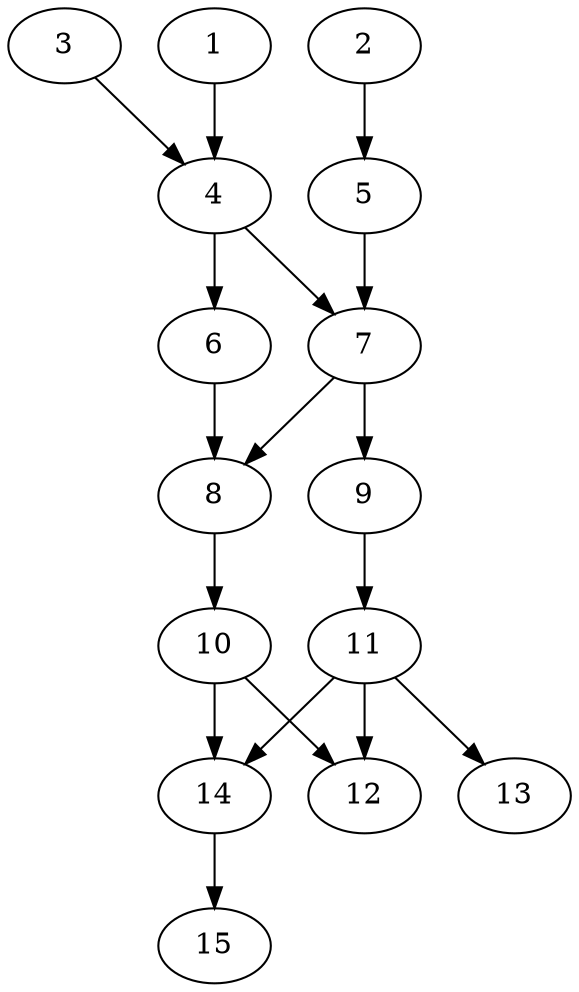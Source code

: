 // DAG automatically generated by daggen at Thu Oct  3 13:59:26 2019
// ./daggen --dot -n 15 --ccr 0.3 --fat 0.5 --regular 0.7 --density 0.6 --mindata 5242880 --maxdata 52428800 
digraph G {
  1 [size="126515200", alpha="0.04", expect_size="37954560"] 
  1 -> 4 [size ="37954560"]
  2 [size="71645867", alpha="0.05", expect_size="21493760"] 
  2 -> 5 [size ="21493760"]
  3 [size="17629867", alpha="0.14", expect_size="5288960"] 
  3 -> 4 [size ="5288960"]
  4 [size="174336000", alpha="0.02", expect_size="52300800"] 
  4 -> 6 [size ="52300800"]
  4 -> 7 [size ="52300800"]
  5 [size="103191893", alpha="0.09", expect_size="30957568"] 
  5 -> 7 [size ="30957568"]
  6 [size="21971627", alpha="0.02", expect_size="6591488"] 
  6 -> 8 [size ="6591488"]
  7 [size="133816320", alpha="0.08", expect_size="40144896"] 
  7 -> 8 [size ="40144896"]
  7 -> 9 [size ="40144896"]
  8 [size="112650240", alpha="0.03", expect_size="33795072"] 
  8 -> 10 [size ="33795072"]
  9 [size="66983253", alpha="0.07", expect_size="20094976"] 
  9 -> 11 [size ="20094976"]
  10 [size="130829653", alpha="0.19", expect_size="39248896"] 
  10 -> 12 [size ="39248896"]
  10 -> 14 [size ="39248896"]
  11 [size="49759573", alpha="0.04", expect_size="14927872"] 
  11 -> 12 [size ="14927872"]
  11 -> 13 [size ="14927872"]
  11 -> 14 [size ="14927872"]
  12 [size="80684373", alpha="0.18", expect_size="24205312"] 
  13 [size="120401920", alpha="0.04", expect_size="36120576"] 
  14 [size="74977280", alpha="0.09", expect_size="22493184"] 
  14 -> 15 [size ="22493184"]
  15 [size="93173760", alpha="0.01", expect_size="27952128"] 
}
